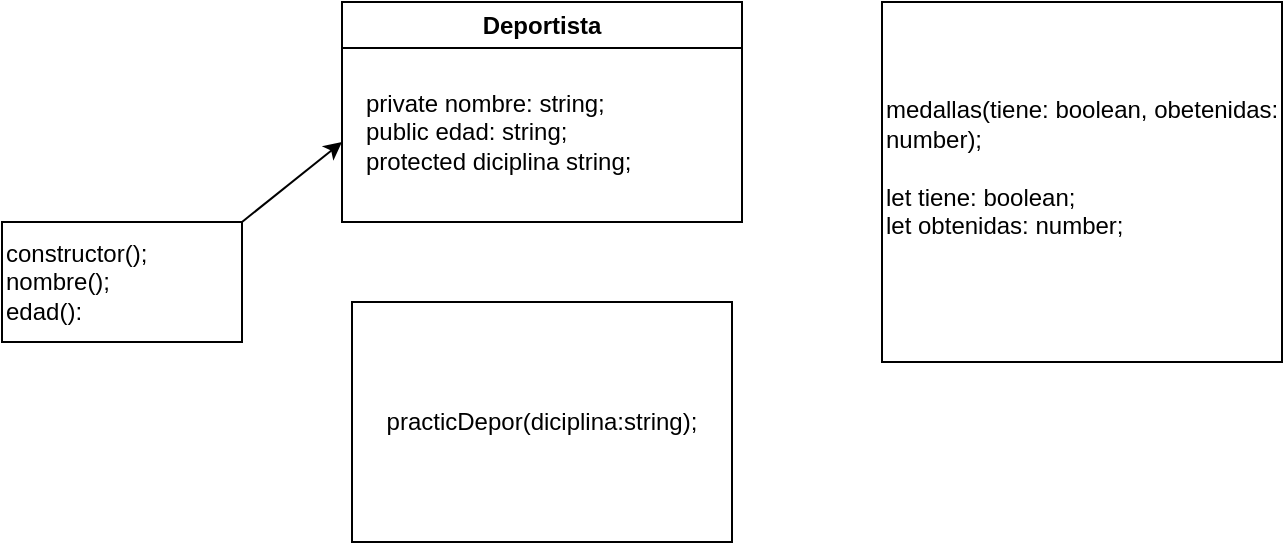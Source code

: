 <mxfile>
    <diagram id="zRGFLcfSivaIzEZvvr8e" name="Page-1">
        <mxGraphModel dx="725" dy="480" grid="1" gridSize="10" guides="1" tooltips="1" connect="1" arrows="1" fold="1" page="1" pageScale="1" pageWidth="850" pageHeight="1100" math="0" shadow="0">
            <root>
                <mxCell id="0"/>
                <mxCell id="1" parent="0"/>
                <mxCell id="4" value="Deportista" style="swimlane;whiteSpace=wrap;html=1;" vertex="1" parent="1">
                    <mxGeometry x="260" width="200" height="110" as="geometry"/>
                </mxCell>
                <mxCell id="6" value="&lt;div style=&quot;&quot;&gt;&lt;/div&gt;&lt;span style=&quot;&quot;&gt;&lt;div style=&quot;&quot;&gt;&lt;span style=&quot;background-color: initial;&quot;&gt;private nombre: string;&lt;/span&gt;&lt;/div&gt;&lt;/span&gt;&lt;span style=&quot;&quot;&gt;&lt;div style=&quot;&quot;&gt;&lt;span style=&quot;background-color: initial;&quot;&gt;public edad: string;&lt;/span&gt;&lt;/div&gt;&lt;/span&gt;&lt;span style=&quot;&quot;&gt;&lt;div style=&quot;&quot;&gt;&lt;span style=&quot;background-color: initial;&quot;&gt;protected diciplina string;&lt;/span&gt;&lt;/div&gt;&lt;/span&gt;" style="text;html=1;align=left;verticalAlign=middle;resizable=0;points=[];autosize=1;strokeColor=none;fillColor=none;" vertex="1" parent="4">
                    <mxGeometry x="10" y="35" width="160" height="60" as="geometry"/>
                </mxCell>
                <mxCell id="8" value="&lt;br&gt;&lt;br&gt;medallas(tiene: boolean, obetenidas: number);&lt;br&gt;&lt;br&gt;let tiene: boolean;&lt;br&gt;let obtenidas: number;&lt;br&gt;&lt;br&gt;&lt;br&gt;&lt;br&gt;" style="rounded=0;whiteSpace=wrap;html=1;align=left;" vertex="1" parent="1">
                    <mxGeometry x="530" width="200" height="180" as="geometry"/>
                </mxCell>
                <mxCell id="12" style="edgeStyle=none;html=1;exitX=1;exitY=0;exitDx=0;exitDy=0;" edge="1" parent="1" source="11">
                    <mxGeometry relative="1" as="geometry">
                        <mxPoint x="260" y="70" as="targetPoint"/>
                    </mxGeometry>
                </mxCell>
                <mxCell id="11" value="&lt;span style=&quot;&quot;&gt;constructor();&lt;/span&gt;&lt;br style=&quot;&quot;&gt;&lt;span style=&quot;&quot;&gt;nombre();&lt;/span&gt;&lt;br style=&quot;&quot;&gt;&lt;span style=&quot;&quot;&gt;edad():&lt;/span&gt;" style="rounded=0;whiteSpace=wrap;html=1;align=left;" vertex="1" parent="1">
                    <mxGeometry x="90" y="110" width="120" height="60" as="geometry"/>
                </mxCell>
                <mxCell id="13" value="&lt;span style=&quot;text-align: left;&quot;&gt;practicDepor(diciplina:string);&lt;/span&gt;" style="rounded=0;whiteSpace=wrap;html=1;" vertex="1" parent="1">
                    <mxGeometry x="265" y="150" width="190" height="120" as="geometry"/>
                </mxCell>
            </root>
        </mxGraphModel>
    </diagram>
</mxfile>